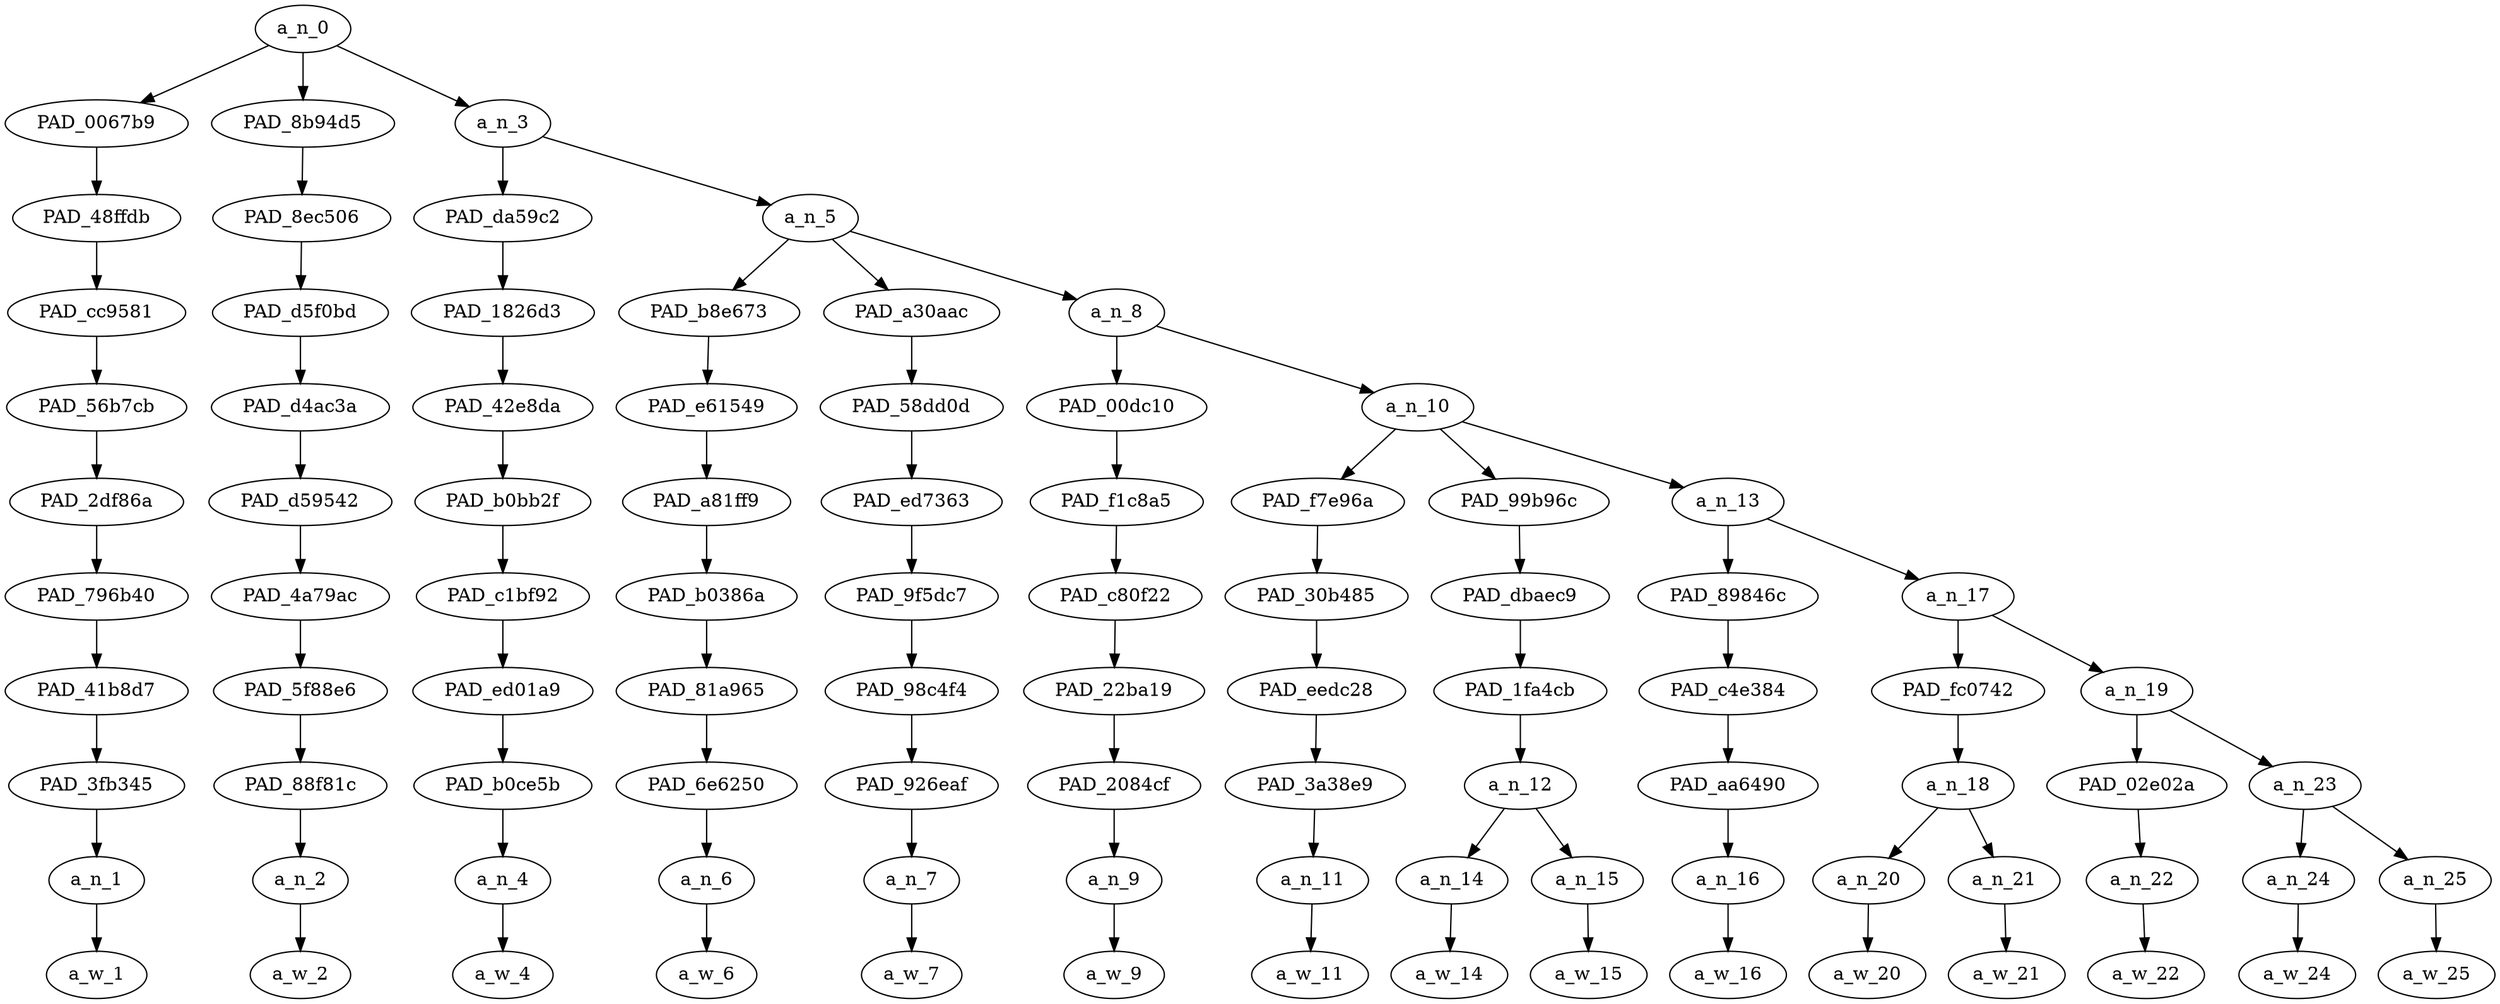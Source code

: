 strict digraph "" {
	a_n_0	[div_dir=-1,
		index=0,
		level=10,
		pos="1.4149305555555554,10!",
		text_span="[0, 1, 2, 3, 4, 5, 6, 7, 8, 9, 10, 11, 12, 13, 14]",
		value=1.00000000];
	PAD_0067b9	[div_dir=-1,
		index=0,
		level=9,
		pos="0.0,9!",
		text_span="[0]",
		value=0.06052940];
	a_n_0 -> PAD_0067b9;
	PAD_8b94d5	[div_dir=-1,
		index=1,
		level=9,
		pos="1.0,9!",
		text_span="[1]",
		value=0.09128099];
	a_n_0 -> PAD_8b94d5;
	a_n_3	[div_dir=1,
		index=2,
		level=9,
		pos="3.2447916666666665,9!",
		text_span="[2, 3, 4, 5, 6, 7, 8, 9, 10, 11, 12, 13, 14]",
		value=0.84818407];
	a_n_0 -> a_n_3;
	PAD_48ffdb	[div_dir=-1,
		index=0,
		level=8,
		pos="0.0,8!",
		text_span="[0]",
		value=0.06052940];
	PAD_0067b9 -> PAD_48ffdb;
	PAD_cc9581	[div_dir=-1,
		index=0,
		level=7,
		pos="0.0,7!",
		text_span="[0]",
		value=0.06052940];
	PAD_48ffdb -> PAD_cc9581;
	PAD_56b7cb	[div_dir=-1,
		index=0,
		level=6,
		pos="0.0,6!",
		text_span="[0]",
		value=0.06052940];
	PAD_cc9581 -> PAD_56b7cb;
	PAD_2df86a	[div_dir=-1,
		index=0,
		level=5,
		pos="0.0,5!",
		text_span="[0]",
		value=0.06052940];
	PAD_56b7cb -> PAD_2df86a;
	PAD_796b40	[div_dir=-1,
		index=0,
		level=4,
		pos="0.0,4!",
		text_span="[0]",
		value=0.06052940];
	PAD_2df86a -> PAD_796b40;
	PAD_41b8d7	[div_dir=-1,
		index=0,
		level=3,
		pos="0.0,3!",
		text_span="[0]",
		value=0.06052940];
	PAD_796b40 -> PAD_41b8d7;
	PAD_3fb345	[div_dir=-1,
		index=0,
		level=2,
		pos="0.0,2!",
		text_span="[0]",
		value=0.06052940];
	PAD_41b8d7 -> PAD_3fb345;
	a_n_1	[div_dir=-1,
		index=0,
		level=1,
		pos="0.0,1!",
		text_span="[0]",
		value=0.06052940];
	PAD_3fb345 -> a_n_1;
	a_w_1	[div_dir=0,
		index=0,
		level=0,
		pos="0,0!",
		text_span="[0]",
		value=no];
	a_n_1 -> a_w_1;
	PAD_8ec506	[div_dir=-1,
		index=1,
		level=8,
		pos="1.0,8!",
		text_span="[1]",
		value=0.09128099];
	PAD_8b94d5 -> PAD_8ec506;
	PAD_d5f0bd	[div_dir=-1,
		index=1,
		level=7,
		pos="1.0,7!",
		text_span="[1]",
		value=0.09128099];
	PAD_8ec506 -> PAD_d5f0bd;
	PAD_d4ac3a	[div_dir=-1,
		index=1,
		level=6,
		pos="1.0,6!",
		text_span="[1]",
		value=0.09128099];
	PAD_d5f0bd -> PAD_d4ac3a;
	PAD_d59542	[div_dir=-1,
		index=1,
		level=5,
		pos="1.0,5!",
		text_span="[1]",
		value=0.09128099];
	PAD_d4ac3a -> PAD_d59542;
	PAD_4a79ac	[div_dir=-1,
		index=1,
		level=4,
		pos="1.0,4!",
		text_span="[1]",
		value=0.09128099];
	PAD_d59542 -> PAD_4a79ac;
	PAD_5f88e6	[div_dir=-1,
		index=1,
		level=3,
		pos="1.0,3!",
		text_span="[1]",
		value=0.09128099];
	PAD_4a79ac -> PAD_5f88e6;
	PAD_88f81c	[div_dir=-1,
		index=1,
		level=2,
		pos="1.0,2!",
		text_span="[1]",
		value=0.09128099];
	PAD_5f88e6 -> PAD_88f81c;
	a_n_2	[div_dir=-1,
		index=1,
		level=1,
		pos="1.0,1!",
		text_span="[1]",
		value=0.09128099];
	PAD_88f81c -> a_n_2;
	a_w_2	[div_dir=0,
		index=1,
		level=0,
		pos="1,0!",
		text_span="[1]",
		value=excuse];
	a_n_2 -> a_w_2;
	PAD_da59c2	[div_dir=1,
		index=2,
		level=8,
		pos="2.0,8!",
		text_span="[2]",
		value=0.04789049];
	a_n_3 -> PAD_da59c2;
	a_n_5	[div_dir=1,
		index=3,
		level=8,
		pos="4.489583333333333,8!",
		text_span="[3, 4, 5, 6, 7, 8, 9, 10, 11, 12, 13, 14]",
		value=0.80006822];
	a_n_3 -> a_n_5;
	PAD_1826d3	[div_dir=1,
		index=2,
		level=7,
		pos="2.0,7!",
		text_span="[2]",
		value=0.04789049];
	PAD_da59c2 -> PAD_1826d3;
	PAD_42e8da	[div_dir=1,
		index=2,
		level=6,
		pos="2.0,6!",
		text_span="[2]",
		value=0.04789049];
	PAD_1826d3 -> PAD_42e8da;
	PAD_b0bb2f	[div_dir=1,
		index=2,
		level=5,
		pos="2.0,5!",
		text_span="[2]",
		value=0.04789049];
	PAD_42e8da -> PAD_b0bb2f;
	PAD_c1bf92	[div_dir=1,
		index=2,
		level=4,
		pos="2.0,4!",
		text_span="[2]",
		value=0.04789049];
	PAD_b0bb2f -> PAD_c1bf92;
	PAD_ed01a9	[div_dir=1,
		index=2,
		level=3,
		pos="2.0,3!",
		text_span="[2]",
		value=0.04789049];
	PAD_c1bf92 -> PAD_ed01a9;
	PAD_b0ce5b	[div_dir=1,
		index=2,
		level=2,
		pos="2.0,2!",
		text_span="[2]",
		value=0.04789049];
	PAD_ed01a9 -> PAD_b0ce5b;
	a_n_4	[div_dir=1,
		index=2,
		level=1,
		pos="2.0,1!",
		text_span="[2]",
		value=0.04789049];
	PAD_b0ce5b -> a_n_4;
	a_w_4	[div_dir=0,
		index=2,
		level=0,
		pos="2,0!",
		text_span="[2]",
		value=for];
	a_n_4 -> a_w_4;
	PAD_b8e673	[div_dir=-1,
		index=3,
		level=7,
		pos="3.0,7!",
		text_span="[3]",
		value=0.09227731];
	a_n_5 -> PAD_b8e673;
	PAD_a30aac	[div_dir=-1,
		index=4,
		level=7,
		pos="4.0,7!",
		text_span="[4]",
		value=0.04318813];
	a_n_5 -> PAD_a30aac;
	a_n_8	[div_dir=1,
		index=5,
		level=7,
		pos="6.46875,7!",
		text_span="[5, 6, 7, 8, 9, 10, 11, 12, 13, 14]",
		value=0.66439823];
	a_n_5 -> a_n_8;
	PAD_e61549	[div_dir=-1,
		index=3,
		level=6,
		pos="3.0,6!",
		text_span="[3]",
		value=0.09227731];
	PAD_b8e673 -> PAD_e61549;
	PAD_a81ff9	[div_dir=-1,
		index=3,
		level=5,
		pos="3.0,5!",
		text_span="[3]",
		value=0.09227731];
	PAD_e61549 -> PAD_a81ff9;
	PAD_b0386a	[div_dir=-1,
		index=3,
		level=4,
		pos="3.0,4!",
		text_span="[3]",
		value=0.09227731];
	PAD_a81ff9 -> PAD_b0386a;
	PAD_81a965	[div_dir=-1,
		index=3,
		level=3,
		pos="3.0,3!",
		text_span="[3]",
		value=0.09227731];
	PAD_b0386a -> PAD_81a965;
	PAD_6e6250	[div_dir=-1,
		index=3,
		level=2,
		pos="3.0,2!",
		text_span="[3]",
		value=0.09227731];
	PAD_81a965 -> PAD_6e6250;
	a_n_6	[div_dir=-1,
		index=3,
		level=1,
		pos="3.0,1!",
		text_span="[3]",
		value=0.09227731];
	PAD_6e6250 -> a_n_6;
	a_w_6	[div_dir=0,
		index=3,
		level=0,
		pos="3,0!",
		text_span="[3]",
		value=us];
	a_n_6 -> a_w_6;
	PAD_58dd0d	[div_dir=-1,
		index=4,
		level=6,
		pos="4.0,6!",
		text_span="[4]",
		value=0.04318813];
	PAD_a30aac -> PAD_58dd0d;
	PAD_ed7363	[div_dir=-1,
		index=4,
		level=5,
		pos="4.0,5!",
		text_span="[4]",
		value=0.04318813];
	PAD_58dd0d -> PAD_ed7363;
	PAD_9f5dc7	[div_dir=-1,
		index=4,
		level=4,
		pos="4.0,4!",
		text_span="[4]",
		value=0.04318813];
	PAD_ed7363 -> PAD_9f5dc7;
	PAD_98c4f4	[div_dir=-1,
		index=4,
		level=3,
		pos="4.0,3!",
		text_span="[4]",
		value=0.04318813];
	PAD_9f5dc7 -> PAD_98c4f4;
	PAD_926eaf	[div_dir=-1,
		index=4,
		level=2,
		pos="4.0,2!",
		text_span="[4]",
		value=0.04318813];
	PAD_98c4f4 -> PAD_926eaf;
	a_n_7	[div_dir=-1,
		index=4,
		level=1,
		pos="4.0,1!",
		text_span="[4]",
		value=0.04318813];
	PAD_926eaf -> a_n_7;
	a_w_7	[div_dir=0,
		index=4,
		level=0,
		pos="4,0!",
		text_span="[4]",
		value=not];
	a_n_7 -> a_w_7;
	PAD_00dc10	[div_dir=-1,
		index=5,
		level=6,
		pos="5.0,6!",
		text_span="[5]",
		value=0.03520372];
	a_n_8 -> PAD_00dc10;
	a_n_10	[div_dir=1,
		index=6,
		level=6,
		pos="7.9375,6!",
		text_span="[6, 7, 8, 9, 10, 11, 12, 13, 14]",
		value=0.62889699];
	a_n_8 -> a_n_10;
	PAD_f1c8a5	[div_dir=-1,
		index=5,
		level=5,
		pos="5.0,5!",
		text_span="[5]",
		value=0.03520372];
	PAD_00dc10 -> PAD_f1c8a5;
	PAD_c80f22	[div_dir=-1,
		index=5,
		level=4,
		pos="5.0,4!",
		text_span="[5]",
		value=0.03520372];
	PAD_f1c8a5 -> PAD_c80f22;
	PAD_22ba19	[div_dir=-1,
		index=5,
		level=3,
		pos="5.0,3!",
		text_span="[5]",
		value=0.03520372];
	PAD_c80f22 -> PAD_22ba19;
	PAD_2084cf	[div_dir=-1,
		index=5,
		level=2,
		pos="5.0,2!",
		text_span="[5]",
		value=0.03520372];
	PAD_22ba19 -> PAD_2084cf;
	a_n_9	[div_dir=-1,
		index=5,
		level=1,
		pos="5.0,1!",
		text_span="[5]",
		value=0.03520372];
	PAD_2084cf -> a_n_9;
	a_w_9	[div_dir=0,
		index=5,
		level=0,
		pos="5,0!",
		text_span="[5]",
		value=to];
	a_n_9 -> a_w_9;
	PAD_f7e96a	[div_dir=-1,
		index=6,
		level=5,
		pos="6.0,5!",
		text_span="[6]",
		value=0.05188978];
	a_n_10 -> PAD_f7e96a;
	PAD_99b96c	[div_dir=1,
		index=7,
		level=5,
		pos="7.5,5!",
		text_span="[7, 8]",
		value=0.14663936];
	a_n_10 -> PAD_99b96c;
	a_n_13	[div_dir=1,
		index=8,
		level=5,
		pos="10.3125,5!",
		text_span="[9, 10, 11, 12, 13, 14]",
		value=0.43002199];
	a_n_10 -> a_n_13;
	PAD_30b485	[div_dir=-1,
		index=6,
		level=4,
		pos="6.0,4!",
		text_span="[6]",
		value=0.05188978];
	PAD_f7e96a -> PAD_30b485;
	PAD_eedc28	[div_dir=-1,
		index=6,
		level=3,
		pos="6.0,3!",
		text_span="[6]",
		value=0.05188978];
	PAD_30b485 -> PAD_eedc28;
	PAD_3a38e9	[div_dir=-1,
		index=6,
		level=2,
		pos="6.0,2!",
		text_span="[6]",
		value=0.05188978];
	PAD_eedc28 -> PAD_3a38e9;
	a_n_11	[div_dir=-1,
		index=6,
		level=1,
		pos="6.0,1!",
		text_span="[6]",
		value=0.05188978];
	PAD_3a38e9 -> a_n_11;
	a_w_11	[div_dir=0,
		index=6,
		level=0,
		pos="6,0!",
		text_span="[6]",
		value=offer];
	a_n_11 -> a_w_11;
	PAD_dbaec9	[div_dir=1,
		index=7,
		level=4,
		pos="7.5,4!",
		text_span="[7, 8]",
		value=0.14663936];
	PAD_99b96c -> PAD_dbaec9;
	PAD_1fa4cb	[div_dir=1,
		index=7,
		level=3,
		pos="7.5,3!",
		text_span="[7, 8]",
		value=0.14663936];
	PAD_dbaec9 -> PAD_1fa4cb;
	a_n_12	[div_dir=1,
		index=7,
		level=2,
		pos="7.5,2!",
		text_span="[7, 8]",
		value=0.14663936];
	PAD_1fa4cb -> a_n_12;
	a_n_14	[div_dir=1,
		index=7,
		level=1,
		pos="7.0,1!",
		text_span="[7]",
		value=0.08484153];
	a_n_12 -> a_n_14;
	a_n_15	[div_dir=1,
		index=8,
		level=1,
		pos="8.0,1!",
		text_span="[8]",
		value=0.06151829];
	a_n_12 -> a_n_15;
	a_w_14	[div_dir=0,
		index=7,
		level=0,
		pos="7,0!",
		text_span="[7]",
		value=refugee];
	a_n_14 -> a_w_14;
	a_w_15	[div_dir=0,
		index=8,
		level=0,
		pos="8,0!",
		text_span="[8]",
		value=status];
	a_n_15 -> a_w_15;
	PAD_89846c	[div_dir=-1,
		index=8,
		level=4,
		pos="9.0,4!",
		text_span="[9]",
		value=0.04237515];
	a_n_13 -> PAD_89846c;
	a_n_17	[div_dir=1,
		index=9,
		level=4,
		pos="11.625,4!",
		text_span="[10, 11, 12, 13, 14]",
		value=0.38735815];
	a_n_13 -> a_n_17;
	PAD_c4e384	[div_dir=-1,
		index=8,
		level=3,
		pos="9.0,3!",
		text_span="[9]",
		value=0.04237515];
	PAD_89846c -> PAD_c4e384;
	PAD_aa6490	[div_dir=-1,
		index=8,
		level=2,
		pos="9.0,2!",
		text_span="[9]",
		value=0.04237515];
	PAD_c4e384 -> PAD_aa6490;
	a_n_16	[div_dir=-1,
		index=9,
		level=1,
		pos="9.0,1!",
		text_span="[9]",
		value=0.04237515];
	PAD_aa6490 -> a_n_16;
	a_w_16	[div_dir=0,
		index=9,
		level=0,
		pos="9,0!",
		text_span="[9]",
		value=to1];
	a_n_16 -> a_w_16;
	PAD_fc0742	[div_dir=1,
		index=9,
		level=3,
		pos="10.5,3!",
		text_span="[10, 11]",
		value=0.20020054];
	a_n_17 -> PAD_fc0742;
	a_n_19	[div_dir=-1,
		index=10,
		level=3,
		pos="12.75,3!",
		text_span="[12, 13, 14]",
		value=0.18679525];
	a_n_17 -> a_n_19;
	a_n_18	[div_dir=1,
		index=9,
		level=2,
		pos="10.5,2!",
		text_span="[10, 11]",
		value=0.20020054];
	PAD_fc0742 -> a_n_18;
	a_n_20	[div_dir=1,
		index=10,
		level=1,
		pos="10.0,1!",
		text_span="[10]",
		value=0.11755267];
	a_n_18 -> a_n_20;
	a_n_21	[div_dir=1,
		index=11,
		level=1,
		pos="11.0,1!",
		text_span="[11]",
		value=0.08200856];
	a_n_18 -> a_n_21;
	a_w_20	[div_dir=0,
		index=10,
		level=0,
		pos="10,0!",
		text_span="[10]",
		value=white];
	a_n_20 -> a_w_20;
	a_w_21	[div_dir=0,
		index=11,
		level=0,
		pos="11,0!",
		text_span="[11]",
		value=refugees];
	a_n_21 -> a_w_21;
	PAD_02e02a	[div_dir=1,
		index=10,
		level=2,
		pos="12.0,2!",
		text_span="[12]",
		value=0.04417925];
	a_n_19 -> PAD_02e02a;
	a_n_23	[div_dir=-1,
		index=11,
		level=2,
		pos="13.5,2!",
		text_span="[13, 14]",
		value=0.14257239];
	a_n_19 -> a_n_23;
	a_n_22	[div_dir=1,
		index=12,
		level=1,
		pos="12.0,1!",
		text_span="[12]",
		value=0.04417925];
	PAD_02e02a -> a_n_22;
	a_w_22	[div_dir=0,
		index=12,
		level=0,
		pos="12,0!",
		text_span="[12]",
		value=in];
	a_n_22 -> a_w_22;
	a_n_24	[div_dir=1,
		index=13,
		level=1,
		pos="13.0,1!",
		text_span="[13]",
		value=0.05608558];
	a_n_23 -> a_n_24;
	a_n_25	[div_dir=-1,
		index=14,
		level=1,
		pos="14.0,1!",
		text_span="[14]",
		value=0.08636280];
	a_n_23 -> a_n_25;
	a_w_24	[div_dir=0,
		index=13,
		level=0,
		pos="13,0!",
		text_span="[13]",
		value=south];
	a_n_24 -> a_w_24;
	a_w_25	[div_dir=0,
		index=14,
		level=0,
		pos="14,0!",
		text_span="[14]",
		value=africa];
	a_n_25 -> a_w_25;
}
